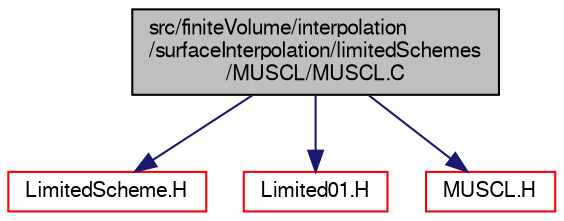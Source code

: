 digraph "src/finiteVolume/interpolation/surfaceInterpolation/limitedSchemes/MUSCL/MUSCL.C"
{
  bgcolor="transparent";
  edge [fontname="FreeSans",fontsize="10",labelfontname="FreeSans",labelfontsize="10"];
  node [fontname="FreeSans",fontsize="10",shape=record];
  Node0 [label="src/finiteVolume/interpolation\l/surfaceInterpolation/limitedSchemes\l/MUSCL/MUSCL.C",height=0.2,width=0.4,color="black", fillcolor="grey75", style="filled", fontcolor="black"];
  Node0 -> Node1 [color="midnightblue",fontsize="10",style="solid",fontname="FreeSans"];
  Node1 [label="LimitedScheme.H",height=0.2,width=0.4,color="red",URL="$a03938.html"];
  Node0 -> Node85 [color="midnightblue",fontsize="10",style="solid",fontname="FreeSans"];
  Node85 [label="Limited01.H",height=0.2,width=0.4,color="red",URL="$a03917.html"];
  Node0 -> Node87 [color="midnightblue",fontsize="10",style="solid",fontname="FreeSans"];
  Node87 [label="MUSCL.H",height=0.2,width=0.4,color="red",URL="$a03977.html"];
}
